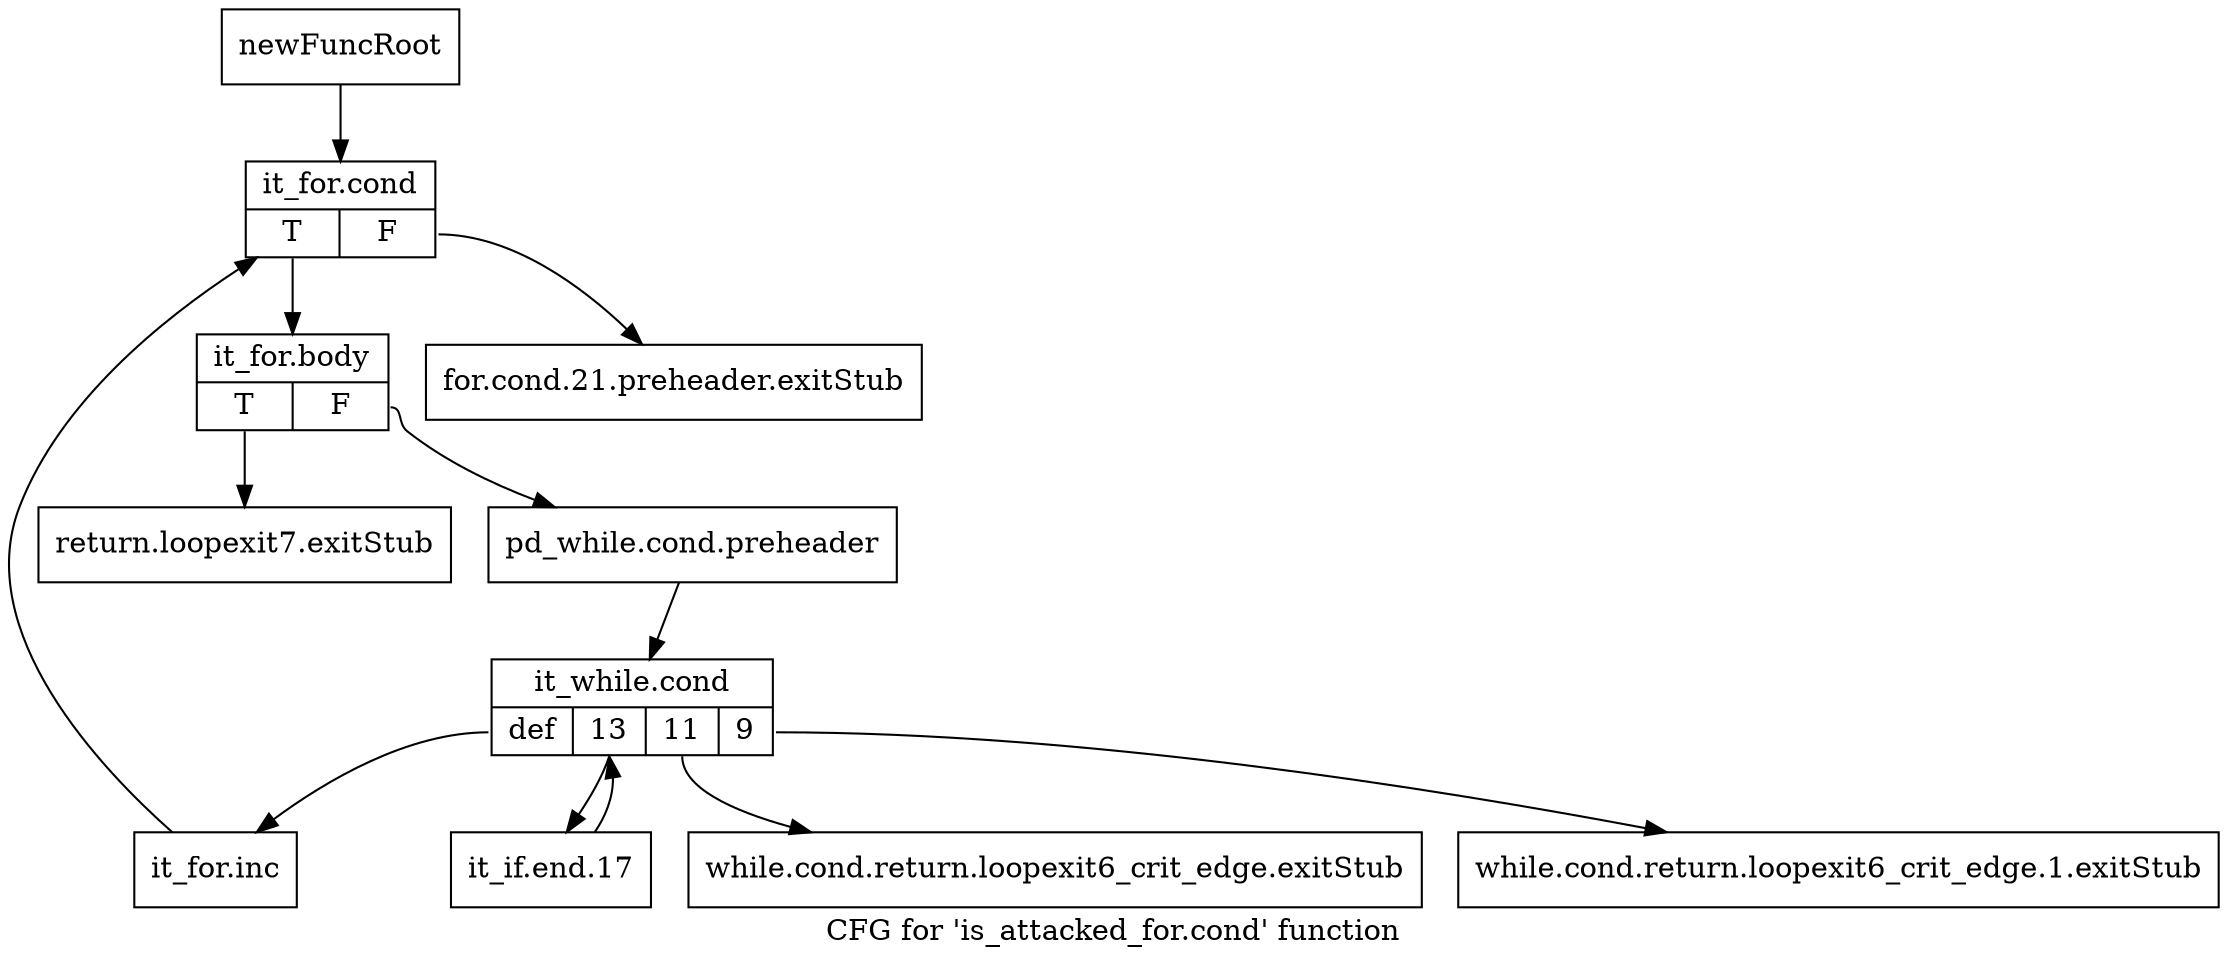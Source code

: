digraph "CFG for 'is_attacked_for.cond' function" {
	label="CFG for 'is_attacked_for.cond' function";

	Node0xf92c50 [shape=record,label="{newFuncRoot}"];
	Node0xf92c50 -> Node0xf92de0;
	Node0xf92ca0 [shape=record,label="{for.cond.21.preheader.exitStub}"];
	Node0xf92cf0 [shape=record,label="{return.loopexit7.exitStub}"];
	Node0xf92d40 [shape=record,label="{while.cond.return.loopexit6_crit_edge.exitStub}"];
	Node0xf92d90 [shape=record,label="{while.cond.return.loopexit6_crit_edge.1.exitStub}"];
	Node0xf92de0 [shape=record,label="{it_for.cond|{<s0>T|<s1>F}}"];
	Node0xf92de0:s0 -> Node0xf92e30;
	Node0xf92de0:s1 -> Node0xf92ca0;
	Node0xf92e30 [shape=record,label="{it_for.body|{<s0>T|<s1>F}}"];
	Node0xf92e30:s0 -> Node0xf92cf0;
	Node0xf92e30:s1 -> Node0xf92e80;
	Node0xf92e80 [shape=record,label="{pd_while.cond.preheader}"];
	Node0xf92e80 -> Node0xf92ed0;
	Node0xf92ed0 [shape=record,label="{it_while.cond|{<s0>def|<s1>13|<s2>11|<s3>9}}"];
	Node0xf92ed0:s0 -> Node0xf92f70;
	Node0xf92ed0:s1 -> Node0xf92f20;
	Node0xf92ed0:s2 -> Node0xf92d40;
	Node0xf92ed0:s3 -> Node0xf92d90;
	Node0xf92f20 [shape=record,label="{it_if.end.17}"];
	Node0xf92f20 -> Node0xf92ed0;
	Node0xf92f70 [shape=record,label="{it_for.inc}"];
	Node0xf92f70 -> Node0xf92de0;
}
